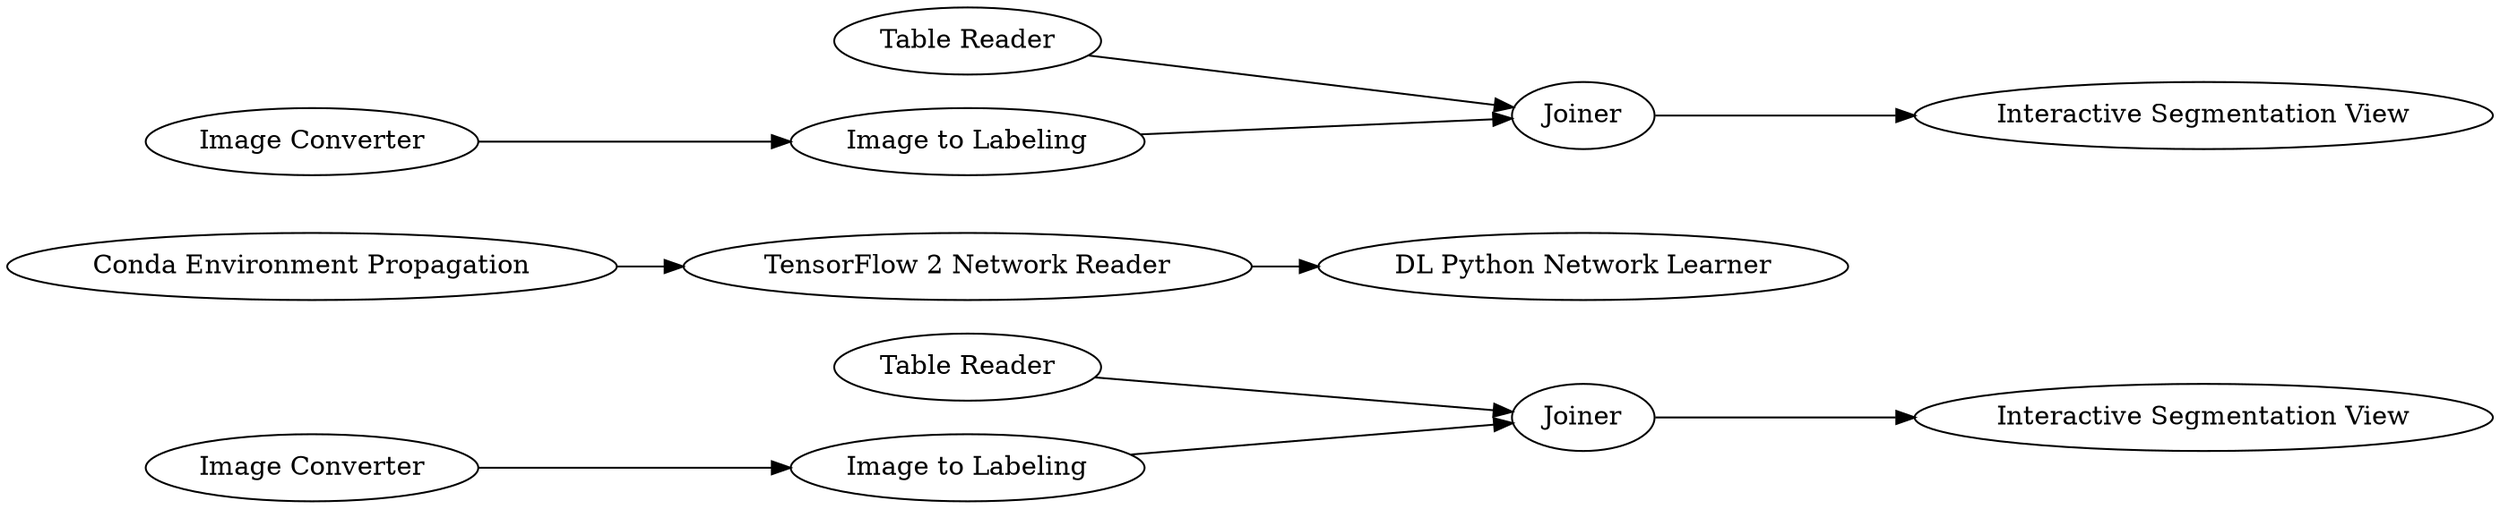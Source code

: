 digraph {
	"-884724225066202072_244" [label=Joiner]
	"-884724225066202072_259" [label="TensorFlow 2 Network Reader"]
	"-884724225066202072_1" [label="Table Reader"]
	"-884724225066202072_237" [label=Joiner]
	"-884724225066202072_253" [label="Interactive Segmentation View"]
	"-884724225066202072_255" [label="Table Reader"]
	"-884724225066202072_144" [label="DL Python Network Learner"]
	"-884724225066202072_211" [label="Interactive Segmentation View"]
	"-884724225066202072_261" [label="Conda Environment Propagation"]
	"-884724225066202072_208" [label="Image Converter"]
	"-884724225066202072_254" [label="Image Converter"]
	"-884724225066202072_245" [label="Image to Labeling"]
	"-884724225066202072_209" [label="Image to Labeling"]
	"-884724225066202072_237" -> "-884724225066202072_211"
	"-884724225066202072_244" -> "-884724225066202072_253"
	"-884724225066202072_259" -> "-884724225066202072_144"
	"-884724225066202072_254" -> "-884724225066202072_245"
	"-884724225066202072_255" -> "-884724225066202072_244"
	"-884724225066202072_208" -> "-884724225066202072_209"
	"-884724225066202072_261" -> "-884724225066202072_259"
	"-884724225066202072_209" -> "-884724225066202072_237"
	"-884724225066202072_1" -> "-884724225066202072_237"
	"-884724225066202072_245" -> "-884724225066202072_244"
	rankdir=LR
}

